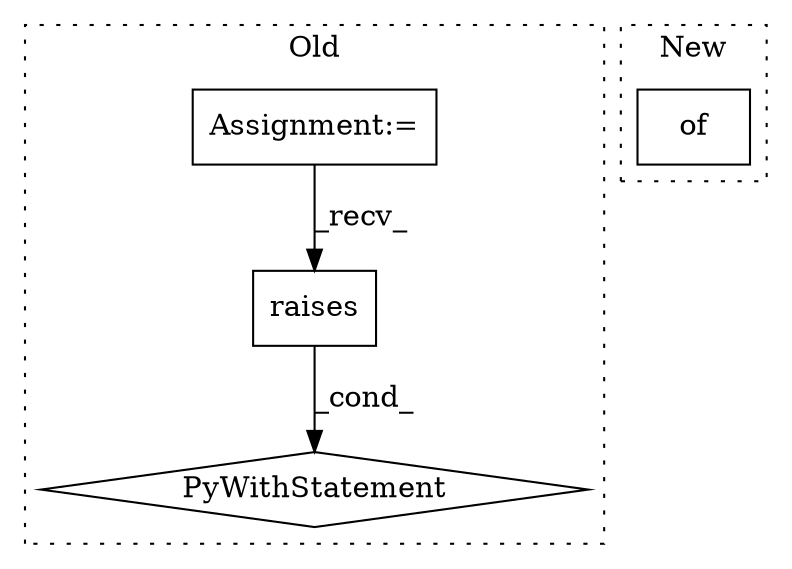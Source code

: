 digraph G {
subgraph cluster0 {
1 [label="raises" a="32" s="1460,1485" l="7,1" shape="box"];
3 [label="PyWithStatement" a="104" s="1443,1486" l="10,2" shape="diamond"];
4 [label="Assignment:=" a="7" s="1431" l="6" shape="box"];
label = "Old";
style="dotted";
}
subgraph cluster1 {
2 [label="of" a="32" s="1277,1305" l="3,1" shape="box"];
label = "New";
style="dotted";
}
1 -> 3 [label="_cond_"];
4 -> 1 [label="_recv_"];
}